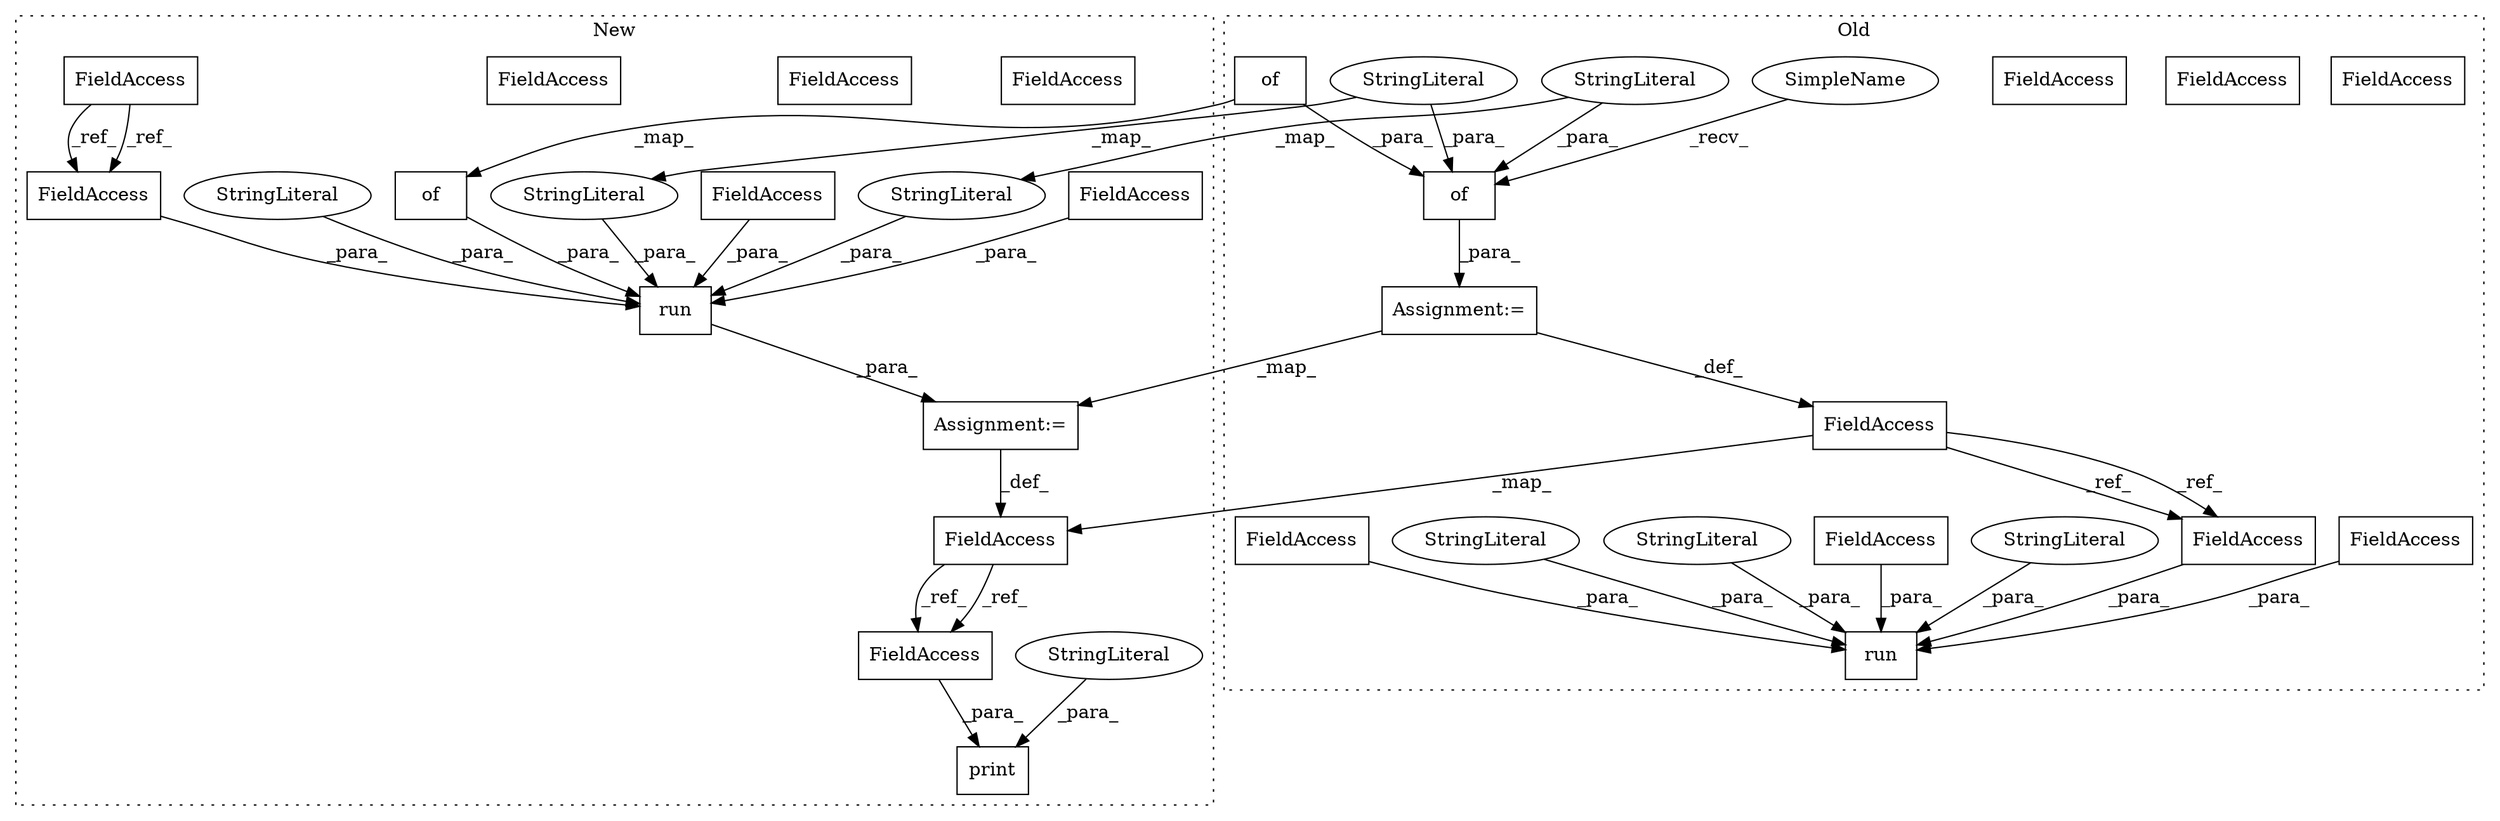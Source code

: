 digraph G {
subgraph cluster0 {
1 [label="run" a="32" s="1576,1658" l="4,1" shape="box"];
4 [label="FieldAccess" a="22" s="1647" l="11" shape="box"];
5 [label="FieldAccess" a="22" s="1637" l="9" shape="box"];
6 [label="StringLiteral" a="45" s="1602" l="5" shape="ellipse"];
8 [label="Assignment:=" a="7" s="1240" l="1" shape="box"];
10 [label="FieldAccess" a="22" s="1627" l="9" shape="box"];
11 [label="FieldAccess" a="22" s="1580" l="9" shape="box"];
12 [label="FieldAccess" a="22" s="1229" l="11" shape="box"];
14 [label="StringLiteral" a="45" s="1590" l="11" shape="ellipse"];
15 [label="of" a="32" s="1303,1414" l="3,1" shape="box"];
17 [label="of" a="32" s="1245,1415" l="3,1" shape="box"];
23 [label="StringLiteral" a="45" s="1290" l="8" shape="ellipse"];
25 [label="StringLiteral" a="45" s="1248" l="13" shape="ellipse"];
27 [label="StringLiteral" a="45" s="1608" l="18" shape="ellipse"];
29 [label="FieldAccess" a="22" s="1627" l="9" shape="box"];
31 [label="FieldAccess" a="22" s="1647" l="11" shape="box"];
34 [label="FieldAccess" a="22" s="1637" l="9" shape="box"];
35 [label="SimpleName" a="42" s="1241" l="3" shape="ellipse"];
label = "Old";
style="dotted";
}
subgraph cluster1 {
2 [label="print" a="32" s="1584,1646" l="6,1" shape="box"];
3 [label="StringLiteral" a="45" s="1590" l="35" shape="ellipse"];
7 [label="FieldAccess" a="22" s="1626" l="8" shape="box"];
9 [label="Assignment:=" a="7" s="1354" l="1" shape="box"];
13 [label="FieldAccess" a="22" s="1346" l="8" shape="box"];
16 [label="of" a="32" s="1463,1574" l="3,1" shape="box"];
18 [label="run" a="32" s="1360,1575" l="4,1" shape="box"];
19 [label="FieldAccess" a="22" s="1364" l="9" shape="box"];
20 [label="FieldAccess" a="22" s="1421" l="9" shape="box"];
21 [label="FieldAccess" a="22" s="1411" l="9" shape="box"];
22 [label="StringLiteral" a="45" s="1374" l="11" shape="ellipse"];
24 [label="StringLiteral" a="45" s="1386" l="5" shape="ellipse"];
26 [label="StringLiteral" a="45" s="1392" l="18" shape="ellipse"];
28 [label="FieldAccess" a="22" s="1303" l="9" shape="box"];
30 [label="FieldAccess" a="22" s="1411" l="9" shape="box"];
32 [label="FieldAccess" a="22" s="1626" l="8" shape="box"];
33 [label="FieldAccess" a="22" s="1421" l="9" shape="box"];
label = "New";
style="dotted";
}
3 -> 2 [label="_para_"];
6 -> 1 [label="_para_"];
8 -> 12 [label="_def_"];
8 -> 9 [label="_map_"];
9 -> 13 [label="_def_"];
11 -> 1 [label="_para_"];
12 -> 13 [label="_map_"];
12 -> 31 [label="_ref_"];
12 -> 31 [label="_ref_"];
13 -> 32 [label="_ref_"];
13 -> 32 [label="_ref_"];
14 -> 1 [label="_para_"];
15 -> 16 [label="_map_"];
15 -> 17 [label="_para_"];
16 -> 18 [label="_para_"];
17 -> 8 [label="_para_"];
18 -> 9 [label="_para_"];
19 -> 18 [label="_para_"];
22 -> 18 [label="_para_"];
23 -> 22 [label="_map_"];
23 -> 17 [label="_para_"];
24 -> 18 [label="_para_"];
25 -> 24 [label="_map_"];
25 -> 17 [label="_para_"];
26 -> 18 [label="_para_"];
27 -> 1 [label="_para_"];
28 -> 33 [label="_ref_"];
28 -> 33 [label="_ref_"];
29 -> 1 [label="_para_"];
30 -> 18 [label="_para_"];
31 -> 1 [label="_para_"];
32 -> 2 [label="_para_"];
33 -> 18 [label="_para_"];
34 -> 1 [label="_para_"];
35 -> 17 [label="_recv_"];
}